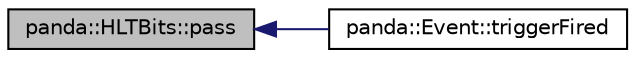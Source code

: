 digraph G
{
  edge [fontname="Helvetica",fontsize="10",labelfontname="Helvetica",labelfontsize="10"];
  node [fontname="Helvetica",fontsize="10",shape=record];
  rankdir=LR;
  Node1 [label="panda::HLTBits::pass",height=0.2,width=0.4,color="black", fillcolor="grey75", style="filled" fontcolor="black"];
  Node1 -> Node2 [dir=back,color="midnightblue",fontsize="10",style="solid"];
  Node2 [label="panda::Event::triggerFired",height=0.2,width=0.4,color="black", fillcolor="white", style="filled",URL="$classpanda_1_1Event.html#acd59c2cd1de4db37626f6b6f9a371a63",tooltip="Trigger decision of the event."];
}
